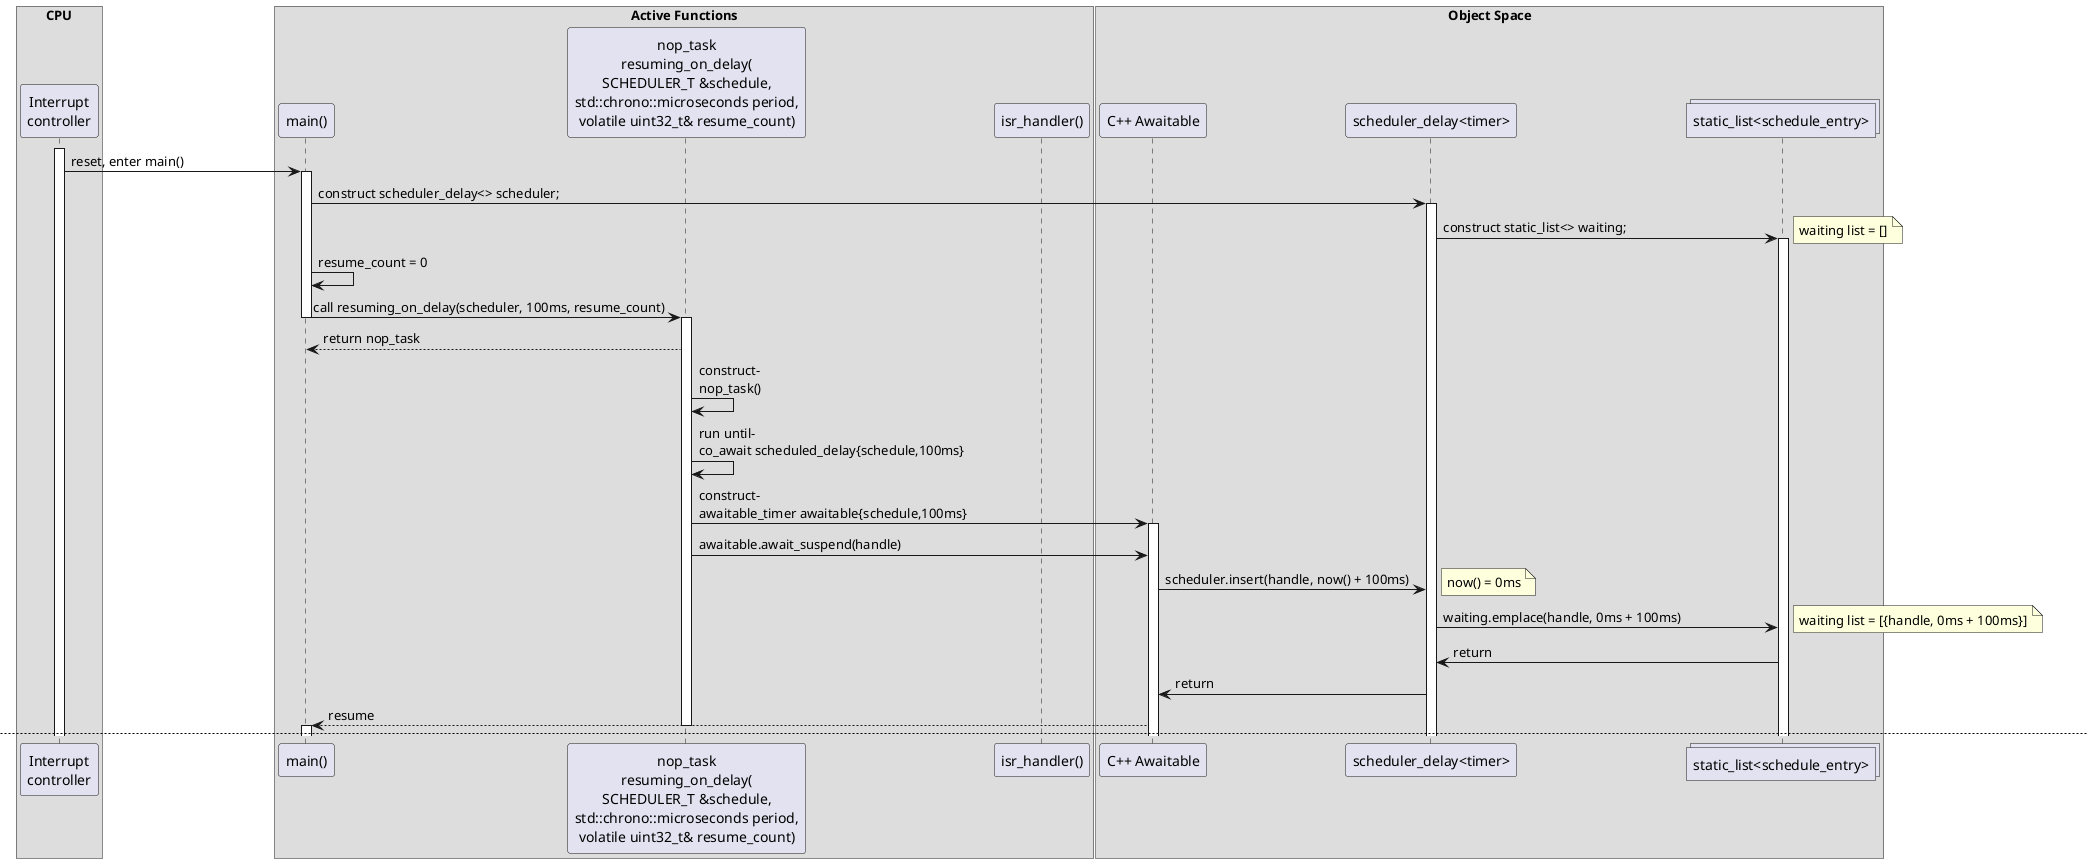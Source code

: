 @startuml

box "CPU"
    participant "Interrupt\ncontroller" as ic
end box

box "Active Functions"
    participant "main()" as main
    participant "nop_task\nresuming_on_delay(\nSCHEDULER_T &schedule,\nstd::chrono::microseconds period,\nvolatile uint32_t& resume_count)" as coro
    participant "isr_handler()" as isr
end box

box "Object Space"
    participant "C++ Awaitable" as awaitable
    participant "scheduler_delay<timer>" as scheduler
    collections "static_list<schedule_entry>" as waiting
end box

'' Power on
activate ic
    ic -> main : reset, enter main()

    '' Enter main()
    activate main
        main -> scheduler : construct scheduler_delay<> scheduler;

        activate scheduler
            scheduler -> waiting: construct static_list<> waiting;
            note right
                waiting list = []
            end note

            activate waiting
                main -> main : resume_count = 0
                main -> coro : call resuming_on_delay(scheduler, 100ms, resume_count)

                '' First call
            deactivate main
            activate coro
                coro --> main : return nop_task
                coro -> coro : construct-\nnop_task()
                coro -> coro : run until-\nco_await scheduled_delay{schedule,100ms}
                coro -> awaitable : construct-\nawaitable_timer awaitable{schedule,100ms}
                activate awaitable
                    coro -> awaitable : awaitable.await_suspend(handle)
                    awaitable -> scheduler : scheduler.insert(handle, now() + 100ms)
                    note right
                        now() = 0ms
                    end note
                    scheduler -> waiting : waiting.emplace(handle, 0ms + 100ms)
                    note right
                        waiting list = [{handle, 0ms + 100ms}]
                    end note
                    waiting -> scheduler : return
                    scheduler -> awaitable : return
                    awaitable --> main : resume
                deactivate coro

newpage

    loop 10 times: i
                    activate main
                        main -> scheduler: resume(now())
                        note right
                            now() = i*100ms
                        end note
                        scheduler -> waiting : waiting.begin()
                        waiting -> scheduler : i = {handle, i*100ms + 100ms}
                        scheduler -> main : return true, i*100ms + 100ms
                        main -> ic : timer deadline = i*100ms + 100ms
                        main -> ic : wfi enter
                    deactivate main

                    ic -> isr : timer interrupt = i*100ms + 100ms
                    activate isr
                        isr -> ic : exit
                    deactivate isr
                    ic -> main : wfi exit

                    activate main
                        main -> scheduler : resume(now())
                        note right
                            now() = i*100ms + 100ms
                        end note
                        scheduler -> waiting : waiting.begin()
                        waiting -> scheduler : i = {handle, i*100ms + 100ms}
                        scheduler -> waiting : erase(i)
                        note right
                            waiting list = []
                        end note
                        scheduler -> coro : handle.resume()
                    deactivate main

                deactivate awaitable
                activate coro
                    coro -> coro: resume_count = i + 1
                    coro -> coro : run until co_await scheduled_delay{schedule,100ms}
                    coro -> awaitable : construct awaitable_timer awaitable{schedule,100ms}
                activate awaitable
                    coro -> awaitable : await_suspend(handle)
                    awaitable -> scheduler : scheduler.insert(handle, now() + 100ms)
                    note right
                        now() = i*100ms + 100ms
                    end note
                    scheduler -> waiting : waiting.emplace(handle, i*100ms + 100ms + 100ms)
                    note right
                        waiting list = [{handle, i*100ms + 100ms}]
                    end note
                    waiting -> scheduler : return
                    scheduler -> awaitable : return
                    awaitable --> main : resume
                deactivate coro
                activate main

    end

newpage


                main -> scheduler: resume(now())
                note right
                    now() = 9*100ms
                end note
                scheduler -> waiting : waiting.begin()
                waiting -> scheduler : i = {handle, 9*100ms + 100ms}
                scheduler -> main : return true, 9*100ms + 100ms
                main -> ic : timer deadline = 9*100ms + 100ms
                main -> ic : wfi enter
            deactivate main

            ic -> isr : timer interrupt = 9*100ms + 100ms
            activate isr
                isr -> ic : exit
            deactivate isr
            ic -> main : wfi exit

            activate main
                main -> scheduler : resume(now())
                note right
                    now() = 10*100ms
                end note
                scheduler -> waiting : waiting.begin()
                waiting -> scheduler : i = {handle, 9*100ms + 100ms}
                scheduler -> waiting : erase(i)
                note right
                    waiting list = []
                end note
                scheduler -> coro : handle.resume()
            deactivate main

        deactivate awaitable
        activate coro
            coro -> coro: resume_count = 9 + 1
            coro -> coro : run until competion
            coro -> main : co_return
        deactivate coro
        activate main
            main -> scheduler : resume(now())
            note right
                now() = 10*100ms
            end note
            scheduler -> waiting : waiting.begin()
            waiting -> scheduler : waiting.end()
            scheduler -> main : return false, empty
        deactivate waiting
    deactivate scheduler
deactivate main

@enduml
